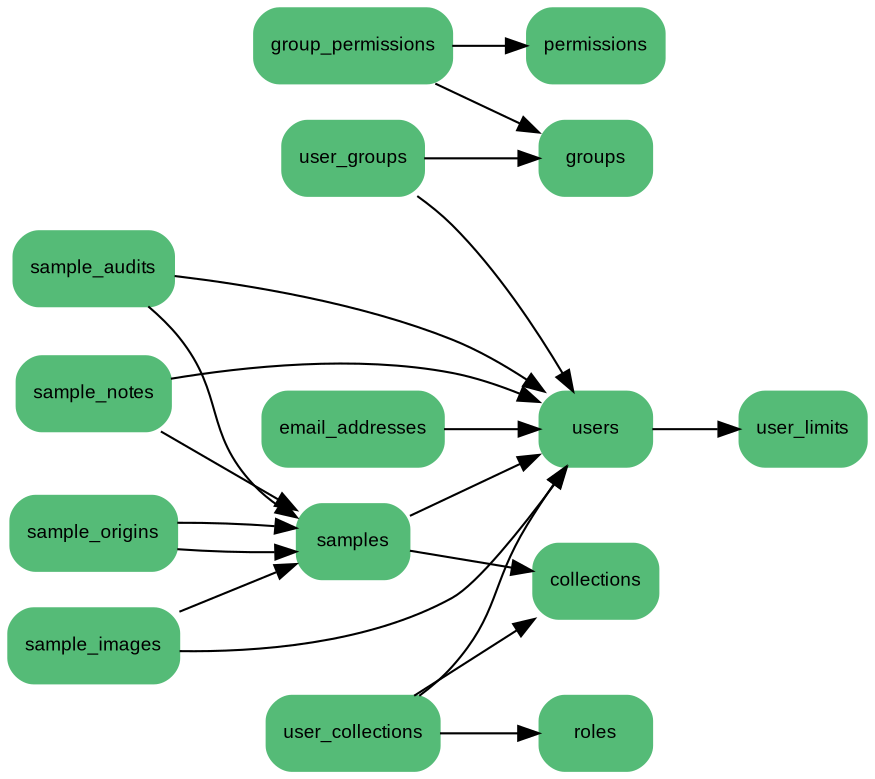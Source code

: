 digraph G {
  graph [rankdir=LR];
  node [shape=box,style="rounded,filled",color="#55bb77",fontname="Arial",fontsize=9];
  edge [fontname="Arial",fontsize=9];

  groups;
  users;
  permissions;
  collections;
  roles;
  samples;
  user_collections;
  user_groups;
  user_limits;
  group_permissions;
  sample_origins;
  sample_audits;
  sample_notes;
  sample_images;
  email_addresses;

  users->user_limits;
  user_collections->users;
  user_collections->collections;
  user_collections->roles;
  user_groups->users;
  user_groups->groups;
  group_permissions->groups;
  group_permissions->permissions;
  email_addresses->users;
  samples->collections;
  samples->users;
  sample_origins->samples;
  sample_origins->samples;
  sample_audits->samples;
  sample_audits->users;
  sample_notes->samples;
  sample_notes->users;
  sample_images->samples;
  sample_images->users;
}
